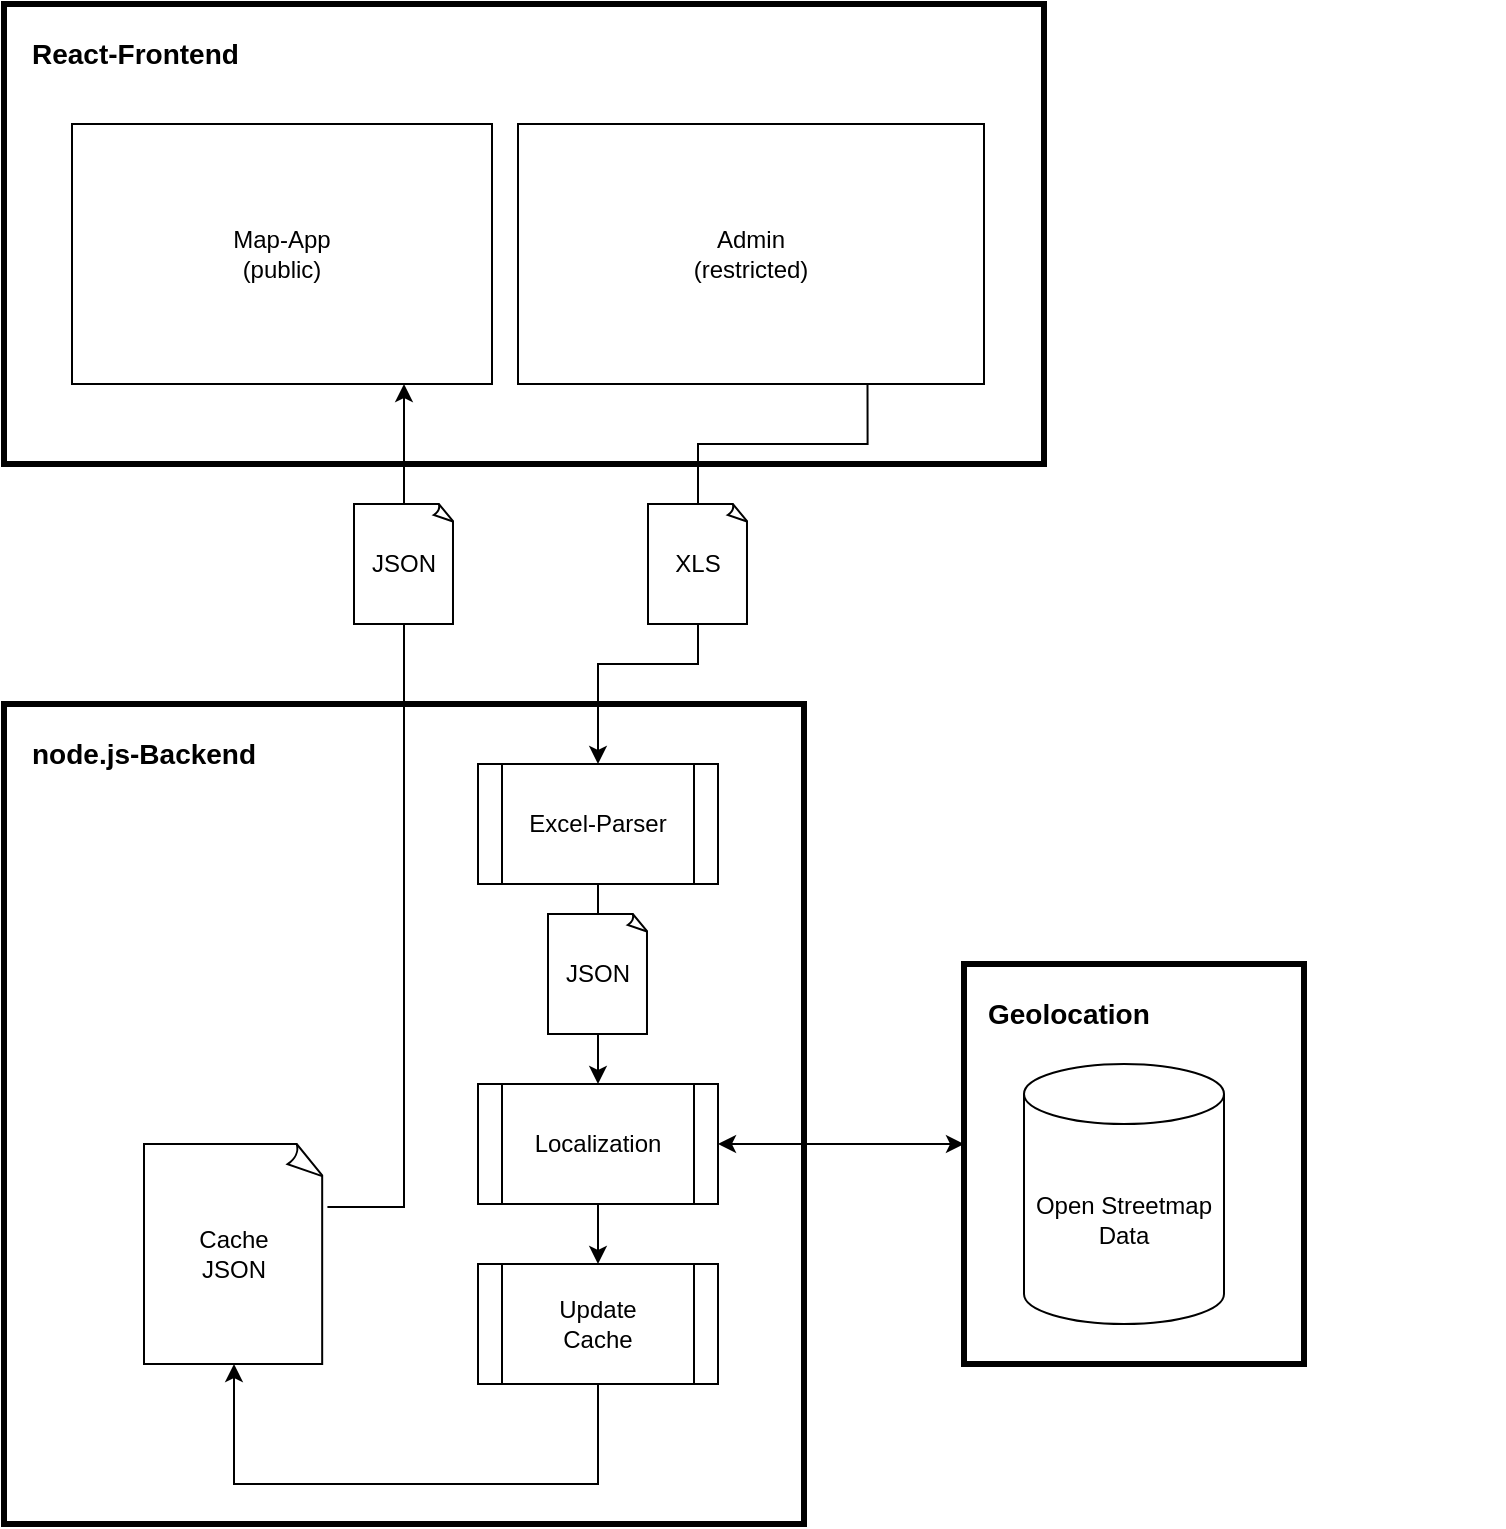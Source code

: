 <mxfile version="17.4.4" type="device"><diagram id="ExMJZxRiYzCl0NFD6viy" name="Page-1"><mxGraphModel dx="980" dy="1046" grid="1" gridSize="10" guides="1" tooltips="1" connect="1" arrows="1" fold="1" page="1" pageScale="1" pageWidth="827" pageHeight="1169" math="0" shadow="0"><root><mxCell id="0"/><mxCell id="1" parent="0"/><mxCell id="p953lHSUvMwHd6gEb4V5-3" value="" style="rounded=0;whiteSpace=wrap;html=1;strokeWidth=3;" parent="1" vertex="1"><mxGeometry x="320" y="450" width="400" height="410" as="geometry"/></mxCell><mxCell id="p953lHSUvMwHd6gEb4V5-13" value="" style="rounded=0;whiteSpace=wrap;html=1;strokeWidth=3;" parent="1" vertex="1"><mxGeometry x="320" y="100" width="520" height="230" as="geometry"/></mxCell><mxCell id="p953lHSUvMwHd6gEb4V5-10" value="" style="edgeStyle=orthogonalEdgeStyle;rounded=0;orthogonalLoop=1;jettySize=auto;html=1;startArrow=none;startFill=1;endArrow=none;endFill=0;exitX=0.5;exitY=0;exitDx=0;exitDy=0;entryX=0.75;entryY=1;entryDx=0;entryDy=0;" parent="1" source="1HGNV5elzI1PFkeoiYGy-3" target="p953lHSUvMwHd6gEb4V5-9" edge="1"><mxGeometry relative="1" as="geometry"><mxPoint x="612" y="495" as="sourcePoint"/></mxGeometry></mxCell><mxCell id="1HGNV5elzI1PFkeoiYGy-2" value="" style="edgeStyle=orthogonalEdgeStyle;rounded=0;orthogonalLoop=1;jettySize=auto;html=1;exitX=1;exitY=0.5;exitDx=0;exitDy=0;startArrow=classic;startFill=1;" edge="1" parent="1" source="1HGNV5elzI1PFkeoiYGy-13" target="1HGNV5elzI1PFkeoiYGy-1"><mxGeometry relative="1" as="geometry"><Array as="points"><mxPoint x="690" y="670"/><mxPoint x="690" y="670"/></Array></mxGeometry></mxCell><mxCell id="p953lHSUvMwHd6gEb4V5-2" value="node.js-Backend" style="text;html=1;strokeColor=none;fillColor=none;align=left;verticalAlign=middle;whiteSpace=wrap;rounded=0;fontStyle=1;fontSize=14;" parent="1" vertex="1"><mxGeometry x="332" y="460" width="260" height="30" as="geometry"/></mxCell><mxCell id="p953lHSUvMwHd6gEb4V5-6" value="Map-App&lt;br&gt;(public)" style="rounded=0;whiteSpace=wrap;html=1;" parent="1" vertex="1"><mxGeometry x="354" y="160" width="210" height="130" as="geometry"/></mxCell><mxCell id="p953lHSUvMwHd6gEb4V5-9" value="Admin&lt;br&gt;(restricted)" style="rounded=0;whiteSpace=wrap;html=1;" parent="1" vertex="1"><mxGeometry x="577" y="160" width="233" height="130" as="geometry"/></mxCell><mxCell id="p953lHSUvMwHd6gEb4V5-14" value="React-Frontend" style="text;html=1;strokeColor=none;fillColor=none;align=left;verticalAlign=middle;whiteSpace=wrap;rounded=0;fontStyle=1;fontSize=14;" parent="1" vertex="1"><mxGeometry x="332" y="110" width="126" height="30" as="geometry"/></mxCell><mxCell id="p953lHSUvMwHd6gEb4V5-7" value="" style="edgeStyle=orthogonalEdgeStyle;rounded=0;orthogonalLoop=1;jettySize=auto;html=1;exitX=0.5;exitY=0;exitDx=0;exitDy=0;startArrow=none;" parent="1" source="1HGNV5elzI1PFkeoiYGy-4" edge="1"><mxGeometry relative="1" as="geometry"><mxPoint x="520" y="290" as="targetPoint"/><Array as="points"><mxPoint x="520" y="290"/></Array></mxGeometry></mxCell><mxCell id="1HGNV5elzI1PFkeoiYGy-1" value="" style="rounded=0;whiteSpace=wrap;html=1;strokeWidth=3;" vertex="1" parent="1"><mxGeometry x="800" y="580" width="170" height="200" as="geometry"/></mxCell><mxCell id="1HGNV5elzI1PFkeoiYGy-4" value="JSON" style="whiteSpace=wrap;html=1;shape=mxgraph.basic.document" vertex="1" parent="1"><mxGeometry x="495" y="350" width="50" height="60" as="geometry"/></mxCell><mxCell id="1HGNV5elzI1PFkeoiYGy-5" value="" style="edgeStyle=orthogonalEdgeStyle;rounded=0;orthogonalLoop=1;jettySize=auto;html=1;exitX=1.019;exitY=0.286;exitDx=0;exitDy=0;endArrow=none;exitPerimeter=0;endFill=0;" edge="1" parent="1" source="1HGNV5elzI1PFkeoiYGy-21" target="1HGNV5elzI1PFkeoiYGy-4"><mxGeometry relative="1" as="geometry"><mxPoint x="385" y="700" as="sourcePoint"/><mxPoint x="549" y="270" as="targetPoint"/></mxGeometry></mxCell><mxCell id="1HGNV5elzI1PFkeoiYGy-8" value="" style="edgeStyle=orthogonalEdgeStyle;rounded=0;orthogonalLoop=1;jettySize=auto;html=1;entryX=0.5;entryY=0;entryDx=0;entryDy=0;" edge="1" parent="1" source="1HGNV5elzI1PFkeoiYGy-12" target="1HGNV5elzI1PFkeoiYGy-13"><mxGeometry relative="1" as="geometry"><mxPoint x="612" y="555" as="sourcePoint"/><mxPoint x="612" y="680" as="targetPoint"/></mxGeometry></mxCell><mxCell id="1HGNV5elzI1PFkeoiYGy-9" value="JSON" style="whiteSpace=wrap;html=1;shape=mxgraph.basic.document" vertex="1" parent="1"><mxGeometry x="592" y="555" width="50" height="60" as="geometry"/></mxCell><mxCell id="1HGNV5elzI1PFkeoiYGy-11" value="Open Streetmap&lt;br&gt;Data" style="shape=cylinder3;whiteSpace=wrap;html=1;boundedLbl=1;backgroundOutline=1;size=15;" vertex="1" parent="1"><mxGeometry x="830" y="630" width="100" height="130" as="geometry"/></mxCell><mxCell id="1HGNV5elzI1PFkeoiYGy-12" value="Excel-Parser" style="shape=process;whiteSpace=wrap;html=1;backgroundOutline=1;" vertex="1" parent="1"><mxGeometry x="557" y="480" width="120" height="60" as="geometry"/></mxCell><mxCell id="1HGNV5elzI1PFkeoiYGy-17" value="" style="edgeStyle=orthogonalEdgeStyle;rounded=0;orthogonalLoop=1;jettySize=auto;html=1;" edge="1" parent="1" source="1HGNV5elzI1PFkeoiYGy-13" target="1HGNV5elzI1PFkeoiYGy-16"><mxGeometry relative="1" as="geometry"/></mxCell><mxCell id="1HGNV5elzI1PFkeoiYGy-13" value="Localization" style="shape=process;whiteSpace=wrap;html=1;backgroundOutline=1;" vertex="1" parent="1"><mxGeometry x="557" y="640" width="120" height="60" as="geometry"/></mxCell><mxCell id="1HGNV5elzI1PFkeoiYGy-20" style="edgeStyle=orthogonalEdgeStyle;rounded=0;orthogonalLoop=1;jettySize=auto;html=1;exitX=0.5;exitY=1;exitDx=0;exitDy=0;entryX=0.5;entryY=1;entryDx=0;entryDy=0;entryPerimeter=0;startArrow=none;startFill=0;" edge="1" parent="1" source="1HGNV5elzI1PFkeoiYGy-16" target="1HGNV5elzI1PFkeoiYGy-21"><mxGeometry relative="1" as="geometry"><mxPoint x="435" y="765" as="targetPoint"/><Array as="points"><mxPoint x="617" y="840"/><mxPoint x="435" y="840"/></Array></mxGeometry></mxCell><mxCell id="1HGNV5elzI1PFkeoiYGy-16" value="Update&lt;br&gt;Cache" style="shape=process;whiteSpace=wrap;html=1;backgroundOutline=1;" vertex="1" parent="1"><mxGeometry x="557" y="730" width="120" height="60" as="geometry"/></mxCell><mxCell id="1HGNV5elzI1PFkeoiYGy-21" value="Cache&lt;br&gt;JSON" style="whiteSpace=wrap;html=1;shape=mxgraph.basic.document" vertex="1" parent="1"><mxGeometry x="390" y="670" width="90" height="110" as="geometry"/></mxCell><mxCell id="1HGNV5elzI1PFkeoiYGy-22" value="Geolocation" style="text;html=1;strokeColor=none;fillColor=none;align=left;verticalAlign=middle;whiteSpace=wrap;rounded=0;fontStyle=1;fontSize=14;" vertex="1" parent="1"><mxGeometry x="810" y="590" width="260" height="30" as="geometry"/></mxCell><mxCell id="1HGNV5elzI1PFkeoiYGy-3" value="XLS" style="whiteSpace=wrap;html=1;shape=mxgraph.basic.document" vertex="1" parent="1"><mxGeometry x="642" y="350" width="50" height="60" as="geometry"/></mxCell><mxCell id="1HGNV5elzI1PFkeoiYGy-23" value="" style="edgeStyle=orthogonalEdgeStyle;rounded=0;orthogonalLoop=1;jettySize=auto;html=1;startArrow=classic;startFill=1;endArrow=none;endFill=0;exitX=0.5;exitY=0;exitDx=0;exitDy=0;entryX=0.5;entryY=1;entryDx=0;entryDy=0;entryPerimeter=0;" edge="1" parent="1" source="1HGNV5elzI1PFkeoiYGy-12" target="1HGNV5elzI1PFkeoiYGy-3"><mxGeometry relative="1" as="geometry"><mxPoint x="617" y="480" as="sourcePoint"/><mxPoint x="751.75" y="290" as="targetPoint"/><Array as="points"><mxPoint x="617" y="430"/><mxPoint x="667" y="430"/></Array></mxGeometry></mxCell></root></mxGraphModel></diagram></mxfile>